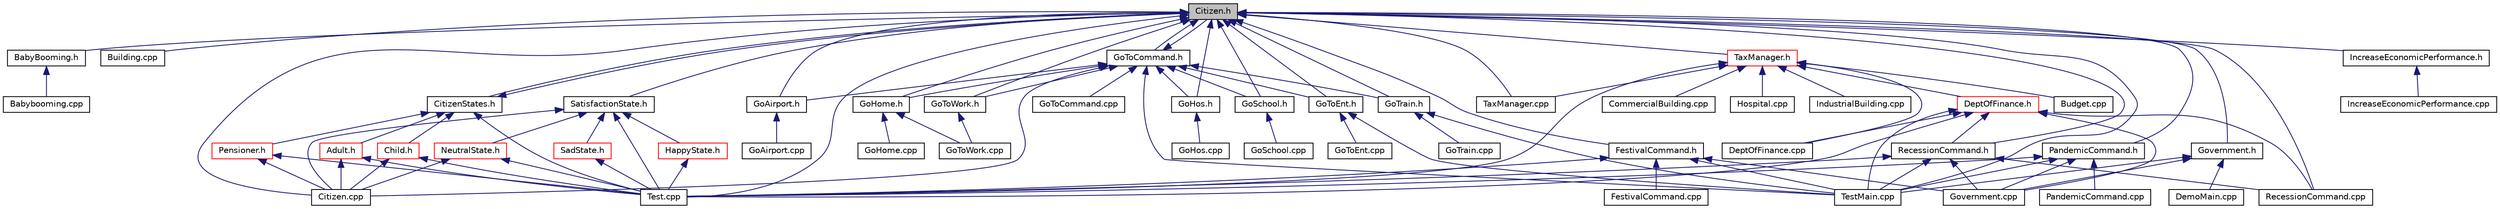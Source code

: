 digraph "Citizen.h"
{
 // LATEX_PDF_SIZE
  edge [fontname="Helvetica",fontsize="10",labelfontname="Helvetica",labelfontsize="10"];
  node [fontname="Helvetica",fontsize="10",shape=record];
  Node1 [label="Citizen.h",height=0.2,width=0.4,color="black", fillcolor="grey75", style="filled", fontcolor="black",tooltip="Declaration of the Citizen class representing a citizen in the simulation."];
  Node1 -> Node2 [dir="back",color="midnightblue",fontsize="10",style="solid"];
  Node2 [label="BabyBooming.h",height=0.2,width=0.4,color="black", fillcolor="white", style="filled",URL="$BabyBooming_8h.html",tooltip=" "];
  Node2 -> Node3 [dir="back",color="midnightblue",fontsize="10",style="solid"];
  Node3 [label="Babybooming.cpp",height=0.2,width=0.4,color="black", fillcolor="white", style="filled",URL="$Babybooming_8cpp.html",tooltip=" "];
  Node1 -> Node4 [dir="back",color="midnightblue",fontsize="10",style="solid"];
  Node4 [label="Building.cpp",height=0.2,width=0.4,color="black", fillcolor="white", style="filled",URL="$Building_8cpp.html",tooltip=" "];
  Node1 -> Node5 [dir="back",color="midnightblue",fontsize="10",style="solid"];
  Node5 [label="Citizen.cpp",height=0.2,width=0.4,color="black", fillcolor="white", style="filled",URL="$Citizen_8cpp.html",tooltip=" "];
  Node1 -> Node6 [dir="back",color="midnightblue",fontsize="10",style="solid"];
  Node6 [label="CitizenStates.h",height=0.2,width=0.4,color="black", fillcolor="white", style="filled",URL="$CitizenStates_8h.html",tooltip=" "];
  Node6 -> Node7 [dir="back",color="midnightblue",fontsize="10",style="solid"];
  Node7 [label="Adult.h",height=0.2,width=0.4,color="red", fillcolor="white", style="filled",URL="$Adult_8h.html",tooltip="Declaration of the AdultState class."];
  Node7 -> Node5 [dir="back",color="midnightblue",fontsize="10",style="solid"];
  Node7 -> Node10 [dir="back",color="midnightblue",fontsize="10",style="solid"];
  Node10 [label="Test.cpp",height=0.2,width=0.4,color="black", fillcolor="white", style="filled",URL="$Test_8cpp.html",tooltip=" "];
  Node6 -> Node11 [dir="back",color="midnightblue",fontsize="10",style="solid"];
  Node11 [label="Child.h",height=0.2,width=0.4,color="red", fillcolor="white", style="filled",URL="$Child_8h.html",tooltip=" "];
  Node11 -> Node5 [dir="back",color="midnightblue",fontsize="10",style="solid"];
  Node11 -> Node10 [dir="back",color="midnightblue",fontsize="10",style="solid"];
  Node6 -> Node1 [dir="back",color="midnightblue",fontsize="10",style="solid"];
  Node6 -> Node12 [dir="back",color="midnightblue",fontsize="10",style="solid"];
  Node12 [label="Pensioner.h",height=0.2,width=0.4,color="red", fillcolor="white", style="filled",URL="$Pensioner_8h.html",tooltip=" "];
  Node12 -> Node5 [dir="back",color="midnightblue",fontsize="10",style="solid"];
  Node12 -> Node10 [dir="back",color="midnightblue",fontsize="10",style="solid"];
  Node6 -> Node10 [dir="back",color="midnightblue",fontsize="10",style="solid"];
  Node1 -> Node14 [dir="back",color="midnightblue",fontsize="10",style="solid"];
  Node14 [label="FestivalCommand.h",height=0.2,width=0.4,color="black", fillcolor="white", style="filled",URL="$FestivalCommand_8h.html",tooltip="Defines the FestivalCommand class for organizing and managing city-wide festivals."];
  Node14 -> Node15 [dir="back",color="midnightblue",fontsize="10",style="solid"];
  Node15 [label="FestivalCommand.cpp",height=0.2,width=0.4,color="black", fillcolor="white", style="filled",URL="$FestivalCommand_8cpp.html",tooltip="Implements the FestivalCommand class for organizing and managing city-wide festivals."];
  Node14 -> Node16 [dir="back",color="midnightblue",fontsize="10",style="solid"];
  Node16 [label="Government.cpp",height=0.2,width=0.4,color="black", fillcolor="white", style="filled",URL="$Government_8cpp.html",tooltip=" "];
  Node14 -> Node10 [dir="back",color="midnightblue",fontsize="10",style="solid"];
  Node14 -> Node17 [dir="back",color="midnightblue",fontsize="10",style="solid"];
  Node17 [label="TestMain.cpp",height=0.2,width=0.4,color="black", fillcolor="white", style="filled",URL="$TestMain_8cpp.html",tooltip=" "];
  Node1 -> Node18 [dir="back",color="midnightblue",fontsize="10",style="solid"];
  Node18 [label="GoAirport.h",height=0.2,width=0.4,color="black", fillcolor="white", style="filled",URL="$GoAirport_8h.html",tooltip="Part of the command design pattern allowing a citizen to travel from the current position to an airpo..."];
  Node18 -> Node19 [dir="back",color="midnightblue",fontsize="10",style="solid"];
  Node19 [label="GoAirport.cpp",height=0.2,width=0.4,color="black", fillcolor="white", style="filled",URL="$GoAirport_8cpp.html",tooltip=" "];
  Node1 -> Node20 [dir="back",color="midnightblue",fontsize="10",style="solid"];
  Node20 [label="GoHome.h",height=0.2,width=0.4,color="black", fillcolor="white", style="filled",URL="$GoHome_8h.html",tooltip=" "];
  Node20 -> Node21 [dir="back",color="midnightblue",fontsize="10",style="solid"];
  Node21 [label="GoHome.cpp",height=0.2,width=0.4,color="black", fillcolor="white", style="filled",URL="$GoHome_8cpp.html",tooltip=" "];
  Node20 -> Node22 [dir="back",color="midnightblue",fontsize="10",style="solid"];
  Node22 [label="GoToWork.cpp",height=0.2,width=0.4,color="black", fillcolor="white", style="filled",URL="$GoToWork_8cpp.html",tooltip=" "];
  Node1 -> Node23 [dir="back",color="midnightblue",fontsize="10",style="solid"];
  Node23 [label="GoHos.h",height=0.2,width=0.4,color="black", fillcolor="white", style="filled",URL="$GoHos_8h.html",tooltip="Header file for the GoHos class, which simulates a citizen going to a hospital in a road network."];
  Node23 -> Node24 [dir="back",color="midnightblue",fontsize="10",style="solid"];
  Node24 [label="GoHos.cpp",height=0.2,width=0.4,color="black", fillcolor="white", style="filled",URL="$GoHos_8cpp.html",tooltip=" "];
  Node1 -> Node25 [dir="back",color="midnightblue",fontsize="10",style="solid"];
  Node25 [label="GoSchool.h",height=0.2,width=0.4,color="black", fillcolor="white", style="filled",URL="$GoSchool_8h.html",tooltip="Header file for the GoSchool class, which simulates a citizen going to school in a road network."];
  Node25 -> Node26 [dir="back",color="midnightblue",fontsize="10",style="solid"];
  Node26 [label="GoSchool.cpp",height=0.2,width=0.4,color="black", fillcolor="white", style="filled",URL="$GoSchool_8cpp.html",tooltip=" "];
  Node1 -> Node27 [dir="back",color="midnightblue",fontsize="10",style="solid"];
  Node27 [label="GoToCommand.h",height=0.2,width=0.4,color="black", fillcolor="white", style="filled",URL="$GoToCommand_8h.html",tooltip=" "];
  Node27 -> Node5 [dir="back",color="midnightblue",fontsize="10",style="solid"];
  Node27 -> Node1 [dir="back",color="midnightblue",fontsize="10",style="solid"];
  Node27 -> Node18 [dir="back",color="midnightblue",fontsize="10",style="solid"];
  Node27 -> Node20 [dir="back",color="midnightblue",fontsize="10",style="solid"];
  Node27 -> Node23 [dir="back",color="midnightblue",fontsize="10",style="solid"];
  Node27 -> Node25 [dir="back",color="midnightblue",fontsize="10",style="solid"];
  Node27 -> Node28 [dir="back",color="midnightblue",fontsize="10",style="solid"];
  Node28 [label="GoToCommand.cpp",height=0.2,width=0.4,color="black", fillcolor="white", style="filled",URL="$GoToCommand_8cpp.html",tooltip=" "];
  Node27 -> Node29 [dir="back",color="midnightblue",fontsize="10",style="solid"];
  Node29 [label="GoToEnt.h",height=0.2,width=0.4,color="black", fillcolor="white", style="filled",URL="$GoToEnt_8h.html",tooltip=" "];
  Node29 -> Node30 [dir="back",color="midnightblue",fontsize="10",style="solid"];
  Node30 [label="GoToEnt.cpp",height=0.2,width=0.4,color="black", fillcolor="white", style="filled",URL="$GoToEnt_8cpp.html",tooltip=" "];
  Node29 -> Node17 [dir="back",color="midnightblue",fontsize="10",style="solid"];
  Node27 -> Node31 [dir="back",color="midnightblue",fontsize="10",style="solid"];
  Node31 [label="GoToWork.h",height=0.2,width=0.4,color="black", fillcolor="white", style="filled",URL="$GoToWork_8h.html",tooltip="Part of the command design pattern allowing a citizen to travel from the current position to the work..."];
  Node31 -> Node22 [dir="back",color="midnightblue",fontsize="10",style="solid"];
  Node27 -> Node32 [dir="back",color="midnightblue",fontsize="10",style="solid"];
  Node32 [label="GoTrain.h",height=0.2,width=0.4,color="black", fillcolor="white", style="filled",URL="$GoTrain_8h.html",tooltip="Part of the command design pattern allowing a citizen to travel from the current position to a train ..."];
  Node32 -> Node33 [dir="back",color="midnightblue",fontsize="10",style="solid"];
  Node33 [label="GoTrain.cpp",height=0.2,width=0.4,color="black", fillcolor="white", style="filled",URL="$GoTrain_8cpp.html",tooltip=" "];
  Node32 -> Node17 [dir="back",color="midnightblue",fontsize="10",style="solid"];
  Node27 -> Node17 [dir="back",color="midnightblue",fontsize="10",style="solid"];
  Node1 -> Node29 [dir="back",color="midnightblue",fontsize="10",style="solid"];
  Node1 -> Node31 [dir="back",color="midnightblue",fontsize="10",style="solid"];
  Node1 -> Node32 [dir="back",color="midnightblue",fontsize="10",style="solid"];
  Node1 -> Node34 [dir="back",color="midnightblue",fontsize="10",style="solid"];
  Node34 [label="Government.h",height=0.2,width=0.4,color="black", fillcolor="white", style="filled",URL="$Government_8h.html",tooltip="Declaration of the Government class acting as the facade."];
  Node34 -> Node35 [dir="back",color="midnightblue",fontsize="10",style="solid"];
  Node35 [label="DemoMain.cpp",height=0.2,width=0.4,color="black", fillcolor="white", style="filled",URL="$DemoMain_8cpp.html",tooltip=" "];
  Node34 -> Node16 [dir="back",color="midnightblue",fontsize="10",style="solid"];
  Node34 -> Node17 [dir="back",color="midnightblue",fontsize="10",style="solid"];
  Node1 -> Node36 [dir="back",color="midnightblue",fontsize="10",style="solid"];
  Node36 [label="IncreaseEconomicPerformance.h",height=0.2,width=0.4,color="black", fillcolor="white", style="filled",URL="$IncreaseEconomicPerformance_8h.html",tooltip=" "];
  Node36 -> Node37 [dir="back",color="midnightblue",fontsize="10",style="solid"];
  Node37 [label="IncreaseEconomicPerformance.cpp",height=0.2,width=0.4,color="black", fillcolor="white", style="filled",URL="$IncreaseEconomicPerformance_8cpp.html",tooltip=" "];
  Node1 -> Node38 [dir="back",color="midnightblue",fontsize="10",style="solid"];
  Node38 [label="PandemicCommand.h",height=0.2,width=0.4,color="black", fillcolor="white", style="filled",URL="$PandemicCommand_8h.html",tooltip="Defines the PandemicCommand class responsible for handling events related to a pandemic."];
  Node38 -> Node16 [dir="back",color="midnightblue",fontsize="10",style="solid"];
  Node38 -> Node39 [dir="back",color="midnightblue",fontsize="10",style="solid"];
  Node39 [label="PandemicCommand.cpp",height=0.2,width=0.4,color="black", fillcolor="white", style="filled",URL="$PandemicCommand_8cpp.html",tooltip=" "];
  Node38 -> Node10 [dir="back",color="midnightblue",fontsize="10",style="solid"];
  Node38 -> Node17 [dir="back",color="midnightblue",fontsize="10",style="solid"];
  Node1 -> Node40 [dir="back",color="midnightblue",fontsize="10",style="solid"];
  Node40 [label="RecessionCommand.cpp",height=0.2,width=0.4,color="black", fillcolor="white", style="filled",URL="$RecessionCommand_8cpp.html",tooltip=" "];
  Node1 -> Node41 [dir="back",color="midnightblue",fontsize="10",style="solid"];
  Node41 [label="RecessionCommand.h",height=0.2,width=0.4,color="black", fillcolor="white", style="filled",URL="$RecessionCommand_8h.html",tooltip="Defines the RecessionCommand class for handling city-wide recession events."];
  Node41 -> Node16 [dir="back",color="midnightblue",fontsize="10",style="solid"];
  Node41 -> Node40 [dir="back",color="midnightblue",fontsize="10",style="solid"];
  Node41 -> Node10 [dir="back",color="midnightblue",fontsize="10",style="solid"];
  Node41 -> Node17 [dir="back",color="midnightblue",fontsize="10",style="solid"];
  Node1 -> Node42 [dir="back",color="midnightblue",fontsize="10",style="solid"];
  Node42 [label="SatisfactionState.h",height=0.2,width=0.4,color="black", fillcolor="white", style="filled",URL="$SatisfactionState_8h.html",tooltip="Declaration of the SatisfactionState abstract class and its derived states."];
  Node42 -> Node5 [dir="back",color="midnightblue",fontsize="10",style="solid"];
  Node42 -> Node43 [dir="back",color="midnightblue",fontsize="10",style="solid"];
  Node43 [label="HappyState.h",height=0.2,width=0.4,color="red", fillcolor="white", style="filled",URL="$HappyState_8h.html",tooltip=" "];
  Node43 -> Node10 [dir="back",color="midnightblue",fontsize="10",style="solid"];
  Node42 -> Node47 [dir="back",color="midnightblue",fontsize="10",style="solid"];
  Node47 [label="NeutralState.h",height=0.2,width=0.4,color="red", fillcolor="white", style="filled",URL="$NeutralState_8h.html",tooltip=" "];
  Node47 -> Node5 [dir="back",color="midnightblue",fontsize="10",style="solid"];
  Node47 -> Node10 [dir="back",color="midnightblue",fontsize="10",style="solid"];
  Node42 -> Node48 [dir="back",color="midnightblue",fontsize="10",style="solid"];
  Node48 [label="SadState.h",height=0.2,width=0.4,color="red", fillcolor="white", style="filled",URL="$SadState_8h.html",tooltip="Declaration of the SadState class representing a low satisfaction state."];
  Node48 -> Node10 [dir="back",color="midnightblue",fontsize="10",style="solid"];
  Node42 -> Node10 [dir="back",color="midnightblue",fontsize="10",style="solid"];
  Node1 -> Node49 [dir="back",color="midnightblue",fontsize="10",style="solid"];
  Node49 [label="TaxManager.cpp",height=0.2,width=0.4,color="black", fillcolor="white", style="filled",URL="$TaxManager_8cpp.html",tooltip=" "];
  Node1 -> Node50 [dir="back",color="midnightblue",fontsize="10",style="solid"];
  Node50 [label="TaxManager.h",height=0.2,width=0.4,color="red", fillcolor="white", style="filled",URL="$TaxManager_8h.html",tooltip=" "];
  Node50 -> Node51 [dir="back",color="midnightblue",fontsize="10",style="solid"];
  Node51 [label="Budget.cpp",height=0.2,width=0.4,color="black", fillcolor="white", style="filled",URL="$Budget_8cpp.html",tooltip=" "];
  Node50 -> Node52 [dir="back",color="midnightblue",fontsize="10",style="solid"];
  Node52 [label="CommercialBuilding.cpp",height=0.2,width=0.4,color="black", fillcolor="white", style="filled",URL="$CommercialBuilding_8cpp.html",tooltip=" "];
  Node50 -> Node53 [dir="back",color="midnightblue",fontsize="10",style="solid"];
  Node53 [label="DeptOfFinance.cpp",height=0.2,width=0.4,color="black", fillcolor="white", style="filled",URL="$DeptOfFinance_8cpp.html",tooltip=" "];
  Node50 -> Node54 [dir="back",color="midnightblue",fontsize="10",style="solid"];
  Node54 [label="DeptOfFinance.h",height=0.2,width=0.4,color="red", fillcolor="white", style="filled",URL="$DeptOfFinance_8h.html",tooltip="Declaration of the DeptOfFinance class."];
  Node54 -> Node53 [dir="back",color="midnightblue",fontsize="10",style="solid"];
  Node54 -> Node16 [dir="back",color="midnightblue",fontsize="10",style="solid"];
  Node54 -> Node40 [dir="back",color="midnightblue",fontsize="10",style="solid"];
  Node54 -> Node41 [dir="back",color="midnightblue",fontsize="10",style="solid"];
  Node54 -> Node10 [dir="back",color="midnightblue",fontsize="10",style="solid"];
  Node54 -> Node17 [dir="back",color="midnightblue",fontsize="10",style="solid"];
  Node50 -> Node56 [dir="back",color="midnightblue",fontsize="10",style="solid"];
  Node56 [label="Hospital.cpp",height=0.2,width=0.4,color="black", fillcolor="white", style="filled",URL="$Hospital_8cpp.html",tooltip=" "];
  Node50 -> Node57 [dir="back",color="midnightblue",fontsize="10",style="solid"];
  Node57 [label="IndustrialBuilding.cpp",height=0.2,width=0.4,color="black", fillcolor="white", style="filled",URL="$IndustrialBuilding_8cpp.html",tooltip="Implements the IndustrialBuilding class."];
  Node50 -> Node49 [dir="back",color="midnightblue",fontsize="10",style="solid"];
  Node50 -> Node10 [dir="back",color="midnightblue",fontsize="10",style="solid"];
  Node1 -> Node10 [dir="back",color="midnightblue",fontsize="10",style="solid"];
  Node1 -> Node17 [dir="back",color="midnightblue",fontsize="10",style="solid"];
}
